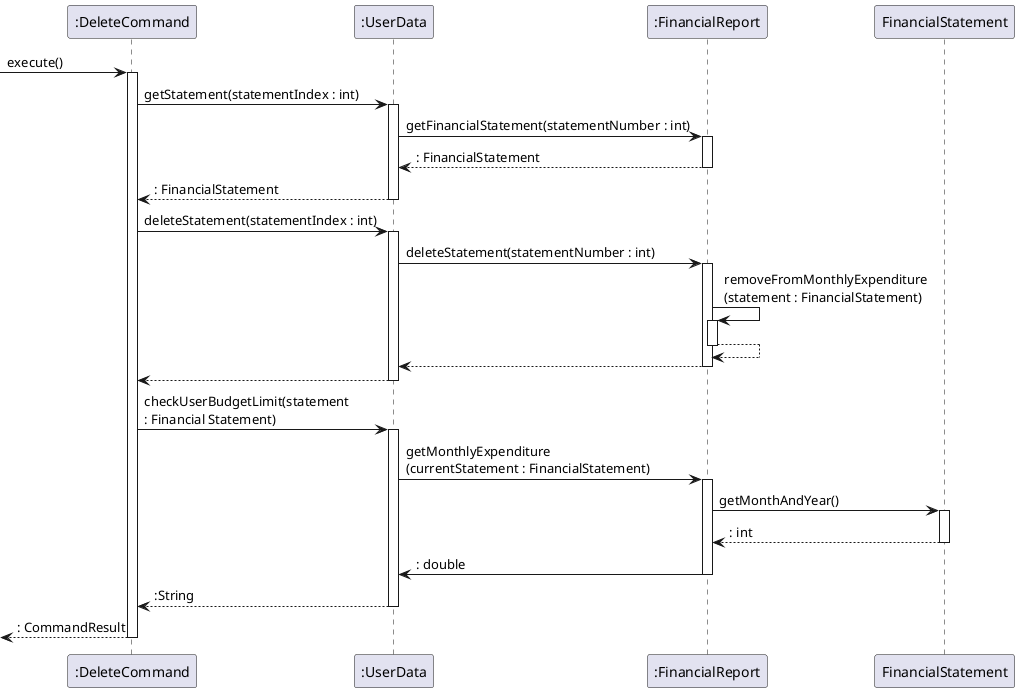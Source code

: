 @startuml
participant ":DeleteCommand" as DeleteCommand
participant ":UserData" as UserData
participant ":FinancialReport" as FinancialReport

[-> DeleteCommand : execute()
activate DeleteCommand

DeleteCommand -> UserData : getStatement(statementIndex : int)
activate UserData

UserData -> FinancialReport : getFinancialStatement(statementNumber : int)
activate FinancialReport

FinancialReport --> UserData : : FinancialStatement
deactivate FinancialReport

UserData --> DeleteCommand : : FinancialStatement
deactivate UserData

DeleteCommand -> UserData : deleteStatement(statementIndex : int)
activate UserData

UserData -> FinancialReport : deleteStatement(statementNumber : int)
activate FinancialReport

FinancialReport -> FinancialReport : removeFromMonthlyExpenditure\n(statement : FinancialStatement)
activate FinancialReport

FinancialReport --> FinancialReport
deactivate FinancialReport

FinancialReport --> UserData
deactivate FinancialReport

UserData --> DeleteCommand
deactivate UserData

DeleteCommand -> UserData : checkUserBudgetLimit(statement \n: Financial Statement)
activate UserData

UserData -> FinancialReport : getMonthlyExpenditure\n(currentStatement : FinancialStatement)
activate FinancialReport

FinancialReport -> FinancialStatement : getMonthAndYear()
activate FinancialStatement

FinancialStatement --> FinancialReport : : int
deactivate FinancialStatement

FinancialReport -> UserData : : double
deactivate FinancialReport

UserData --> DeleteCommand : :String
deactivate UserData

[<--DeleteCommand : : CommandResult
deactivate DeleteCommand

@enduml
